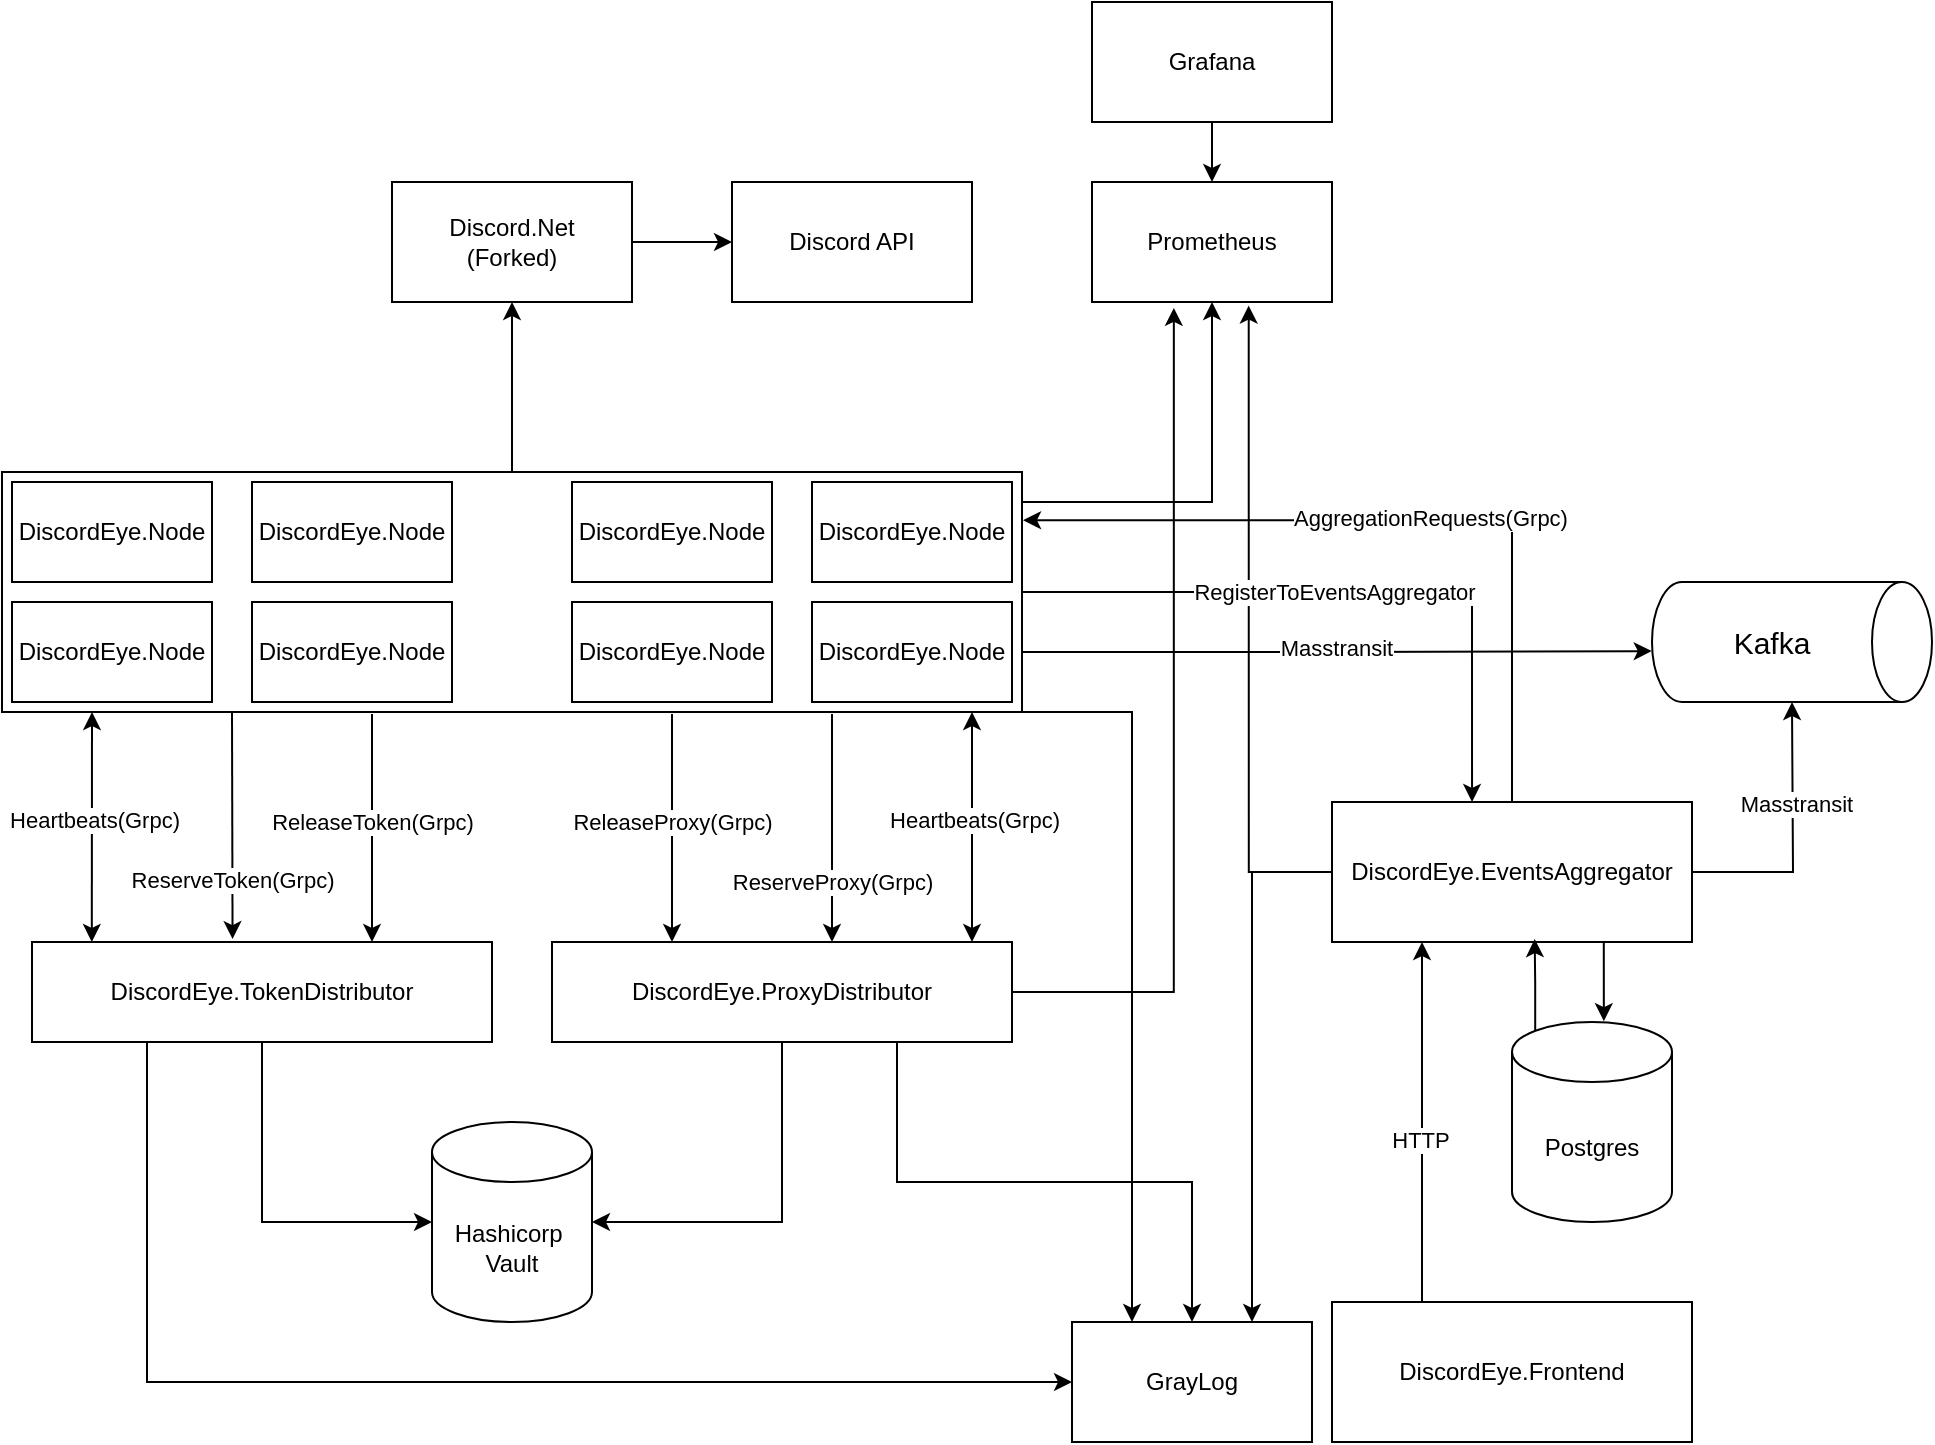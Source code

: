 <mxfile version="24.8.6">
  <diagram name="Страница — 1" id="kYHOF3FITAPOy7uCtLVG">
    <mxGraphModel dx="2715" dy="704" grid="1" gridSize="10" guides="1" tooltips="1" connect="1" arrows="1" fold="1" page="1" pageScale="1" pageWidth="827" pageHeight="1169" background="#ffffff" math="0" shadow="0">
      <root>
        <mxCell id="0" />
        <mxCell id="1" parent="0" />
        <mxCell id="4g26W-je0epKYsVc1hKr-1" value="Discord API" style="rounded=0;whiteSpace=wrap;html=1;" parent="1" vertex="1">
          <mxGeometry x="140" y="380" width="120" height="60" as="geometry" />
        </mxCell>
        <mxCell id="4g26W-je0epKYsVc1hKr-2" style="edgeStyle=orthogonalEdgeStyle;rounded=0;orthogonalLoop=1;jettySize=auto;html=1;" parent="1" source="4g26W-je0epKYsVc1hKr-3" target="4g26W-je0epKYsVc1hKr-1" edge="1">
          <mxGeometry relative="1" as="geometry" />
        </mxCell>
        <mxCell id="4g26W-je0epKYsVc1hKr-3" value="Discord.Net&lt;br&gt;(Forked)" style="rounded=0;whiteSpace=wrap;html=1;" parent="1" vertex="1">
          <mxGeometry x="-30" y="380" width="120" height="60" as="geometry" />
        </mxCell>
        <mxCell id="4g26W-je0epKYsVc1hKr-4" value="" style="group" parent="1" vertex="1" connectable="0">
          <mxGeometry x="600" y="580" width="140" height="60" as="geometry" />
        </mxCell>
        <mxCell id="4g26W-je0epKYsVc1hKr-5" value="" style="shape=cylinder3;whiteSpace=wrap;html=1;boundedLbl=1;backgroundOutline=1;size=15;rotation=90;" parent="4g26W-je0epKYsVc1hKr-4" vertex="1">
          <mxGeometry x="40" y="-40" width="60" height="140" as="geometry" />
        </mxCell>
        <mxCell id="4g26W-je0epKYsVc1hKr-6" value="&lt;font style=&quot;font-size: 15px;&quot;&gt;Kafka&lt;/font&gt;" style="text;html=1;align=center;verticalAlign=middle;whiteSpace=wrap;rounded=0;" parent="4g26W-je0epKYsVc1hKr-4" vertex="1">
          <mxGeometry x="30" y="15" width="60" height="30" as="geometry" />
        </mxCell>
        <mxCell id="vA8BbCd4DQbsN9h1cKCq-29" style="edgeStyle=orthogonalEdgeStyle;rounded=0;orthogonalLoop=1;jettySize=auto;html=1;" parent="1" source="4g26W-je0epKYsVc1hKr-13" edge="1">
          <mxGeometry relative="1" as="geometry">
            <mxPoint x="670" y="640" as="targetPoint" />
          </mxGeometry>
        </mxCell>
        <mxCell id="vA8BbCd4DQbsN9h1cKCq-30" value="Masstransit" style="edgeLabel;html=1;align=center;verticalAlign=middle;resizable=0;points=[];" parent="vA8BbCd4DQbsN9h1cKCq-29" vertex="1" connectable="0">
          <mxGeometry x="0.256" y="-1" relative="1" as="geometry">
            <mxPoint as="offset" />
          </mxGeometry>
        </mxCell>
        <mxCell id="vA8BbCd4DQbsN9h1cKCq-36" style="edgeStyle=orthogonalEdgeStyle;rounded=0;orthogonalLoop=1;jettySize=auto;html=1;exitX=0.5;exitY=0;exitDx=0;exitDy=0;entryX=1.001;entryY=0.201;entryDx=0;entryDy=0;entryPerimeter=0;" parent="1" source="4g26W-je0epKYsVc1hKr-13" target="4g26W-je0epKYsVc1hKr-15" edge="1">
          <mxGeometry relative="1" as="geometry">
            <mxPoint x="300" y="550" as="targetPoint" />
            <Array as="points">
              <mxPoint x="530" y="549" />
            </Array>
          </mxGeometry>
        </mxCell>
        <mxCell id="vA8BbCd4DQbsN9h1cKCq-37" value="AggregationRequests(Grpc)" style="edgeLabel;html=1;align=center;verticalAlign=middle;resizable=0;points=[];" parent="vA8BbCd4DQbsN9h1cKCq-36" vertex="1" connectable="0">
          <mxGeometry x="0.217" y="-1" relative="1" as="geometry">
            <mxPoint x="52" as="offset" />
          </mxGeometry>
        </mxCell>
        <mxCell id="DhaIcL09iX57BgCJI6wy-38" style="edgeStyle=orthogonalEdgeStyle;rounded=0;orthogonalLoop=1;jettySize=auto;html=1;entryX=0.75;entryY=0;entryDx=0;entryDy=0;" parent="1" source="4g26W-je0epKYsVc1hKr-13" target="DhaIcL09iX57BgCJI6wy-36" edge="1">
          <mxGeometry relative="1" as="geometry">
            <Array as="points">
              <mxPoint x="400" y="725" />
            </Array>
          </mxGeometry>
        </mxCell>
        <mxCell id="4g26W-je0epKYsVc1hKr-13" value="DiscordEye.EventsAggregator" style="rounded=0;whiteSpace=wrap;html=1;" parent="1" vertex="1">
          <mxGeometry x="440" y="690" width="180" height="70" as="geometry" />
        </mxCell>
        <mxCell id="DhaIcL09iX57BgCJI6wy-40" style="edgeStyle=orthogonalEdgeStyle;rounded=0;orthogonalLoop=1;jettySize=auto;html=1;exitX=0.75;exitY=1;exitDx=0;exitDy=0;" parent="1" source="4g26W-je0epKYsVc1hKr-24" target="DhaIcL09iX57BgCJI6wy-36" edge="1">
          <mxGeometry relative="1" as="geometry" />
        </mxCell>
        <mxCell id="4g26W-je0epKYsVc1hKr-24" value="DiscordEye.ProxyDistributor" style="rounded=0;whiteSpace=wrap;html=1;" parent="1" vertex="1">
          <mxGeometry x="50" y="760" width="230" height="50" as="geometry" />
        </mxCell>
        <mxCell id="4g26W-je0epKYsVc1hKr-32" style="edgeStyle=orthogonalEdgeStyle;rounded=0;orthogonalLoop=1;jettySize=auto;html=1;entryX=0.25;entryY=1;entryDx=0;entryDy=0;exitX=0.25;exitY=0;exitDx=0;exitDy=0;" parent="1" source="4g26W-je0epKYsVc1hKr-34" target="4g26W-je0epKYsVc1hKr-13" edge="1">
          <mxGeometry relative="1" as="geometry" />
        </mxCell>
        <mxCell id="4g26W-je0epKYsVc1hKr-33" value="HTTP" style="edgeLabel;html=1;align=center;verticalAlign=middle;resizable=0;points=[];" parent="4g26W-je0epKYsVc1hKr-32" vertex="1" connectable="0">
          <mxGeometry x="-0.1" y="1" relative="1" as="geometry">
            <mxPoint as="offset" />
          </mxGeometry>
        </mxCell>
        <mxCell id="4g26W-je0epKYsVc1hKr-34" value="DiscordEye.Frontend" style="rounded=0;whiteSpace=wrap;html=1;" parent="1" vertex="1">
          <mxGeometry x="440" y="940" width="180" height="70" as="geometry" />
        </mxCell>
        <mxCell id="4g26W-je0epKYsVc1hKr-47" value="Hashicorp&amp;nbsp;&lt;div&gt;Vault&lt;/div&gt;" style="shape=cylinder3;whiteSpace=wrap;html=1;boundedLbl=1;backgroundOutline=1;size=15;" parent="1" vertex="1">
          <mxGeometry x="-10" y="850" width="80" height="100" as="geometry" />
        </mxCell>
        <mxCell id="vA8BbCd4DQbsN9h1cKCq-19" style="edgeStyle=orthogonalEdgeStyle;rounded=0;orthogonalLoop=1;jettySize=auto;html=1;" parent="1" source="4g26W-je0epKYsVc1hKr-15" target="4g26W-je0epKYsVc1hKr-3" edge="1">
          <mxGeometry relative="1" as="geometry" />
        </mxCell>
        <mxCell id="vA8BbCd4DQbsN9h1cKCq-27" style="edgeStyle=orthogonalEdgeStyle;rounded=0;orthogonalLoop=1;jettySize=auto;html=1;" parent="1" source="vA8BbCd4DQbsN9h1cKCq-25" target="vA8BbCd4DQbsN9h1cKCq-26" edge="1">
          <mxGeometry relative="1" as="geometry" />
        </mxCell>
        <mxCell id="vA8BbCd4DQbsN9h1cKCq-25" value="Grafana" style="rounded=0;whiteSpace=wrap;html=1;" parent="1" vertex="1">
          <mxGeometry x="320" y="290" width="120" height="60" as="geometry" />
        </mxCell>
        <mxCell id="vA8BbCd4DQbsN9h1cKCq-26" value="Prometheus" style="rounded=0;whiteSpace=wrap;html=1;" parent="1" vertex="1">
          <mxGeometry x="320" y="380" width="120" height="60" as="geometry" />
        </mxCell>
        <mxCell id="vA8BbCd4DQbsN9h1cKCq-28" style="edgeStyle=orthogonalEdgeStyle;rounded=0;orthogonalLoop=1;jettySize=auto;html=1;entryX=0.5;entryY=1;entryDx=0;entryDy=0;" parent="1" source="4g26W-je0epKYsVc1hKr-15" target="vA8BbCd4DQbsN9h1cKCq-26" edge="1">
          <mxGeometry relative="1" as="geometry">
            <Array as="points">
              <mxPoint x="380" y="540" />
            </Array>
          </mxGeometry>
        </mxCell>
        <mxCell id="vA8BbCd4DQbsN9h1cKCq-31" style="edgeStyle=orthogonalEdgeStyle;rounded=0;orthogonalLoop=1;jettySize=auto;html=1;entryX=0.576;entryY=1.001;entryDx=0;entryDy=0;entryPerimeter=0;exitX=1;exitY=0.75;exitDx=0;exitDy=0;" parent="1" source="4g26W-je0epKYsVc1hKr-15" target="4g26W-je0epKYsVc1hKr-5" edge="1">
          <mxGeometry relative="1" as="geometry">
            <mxPoint x="290" y="615" as="sourcePoint" />
          </mxGeometry>
        </mxCell>
        <mxCell id="vA8BbCd4DQbsN9h1cKCq-32" value="Masstransit" style="edgeLabel;html=1;align=center;verticalAlign=middle;resizable=0;points=[];" parent="vA8BbCd4DQbsN9h1cKCq-31" vertex="1" connectable="0">
          <mxGeometry x="0.002" y="2" relative="1" as="geometry">
            <mxPoint x="-1" as="offset" />
          </mxGeometry>
        </mxCell>
        <mxCell id="vA8BbCd4DQbsN9h1cKCq-33" style="edgeStyle=orthogonalEdgeStyle;rounded=0;orthogonalLoop=1;jettySize=auto;html=1;entryX=0.653;entryY=1.03;entryDx=0;entryDy=0;entryPerimeter=0;" parent="1" source="4g26W-je0epKYsVc1hKr-13" target="vA8BbCd4DQbsN9h1cKCq-26" edge="1">
          <mxGeometry relative="1" as="geometry">
            <Array as="points">
              <mxPoint x="398" y="725" />
            </Array>
          </mxGeometry>
        </mxCell>
        <mxCell id="vA8BbCd4DQbsN9h1cKCq-34" style="edgeStyle=orthogonalEdgeStyle;rounded=0;orthogonalLoop=1;jettySize=auto;html=1;entryX=0.341;entryY=1.049;entryDx=0;entryDy=0;entryPerimeter=0;" parent="1" source="4g26W-je0epKYsVc1hKr-24" target="vA8BbCd4DQbsN9h1cKCq-26" edge="1">
          <mxGeometry relative="1" as="geometry" />
        </mxCell>
        <mxCell id="vA8BbCd4DQbsN9h1cKCq-38" style="edgeStyle=orthogonalEdgeStyle;rounded=0;orthogonalLoop=1;jettySize=auto;html=1;entryX=0.389;entryY=0;entryDx=0;entryDy=0;entryPerimeter=0;" parent="1" source="4g26W-je0epKYsVc1hKr-15" target="4g26W-je0epKYsVc1hKr-13" edge="1">
          <mxGeometry relative="1" as="geometry" />
        </mxCell>
        <mxCell id="vA8BbCd4DQbsN9h1cKCq-39" value="RegisterToEventsAggregator" style="edgeLabel;html=1;align=center;verticalAlign=middle;resizable=0;points=[];" parent="vA8BbCd4DQbsN9h1cKCq-38" vertex="1" connectable="0">
          <mxGeometry x="-0.055" relative="1" as="geometry">
            <mxPoint as="offset" />
          </mxGeometry>
        </mxCell>
        <mxCell id="DhaIcL09iX57BgCJI6wy-41" style="edgeStyle=orthogonalEdgeStyle;rounded=0;orthogonalLoop=1;jettySize=auto;html=1;exitX=0.25;exitY=1;exitDx=0;exitDy=0;entryX=0;entryY=0.5;entryDx=0;entryDy=0;" parent="1" source="DhaIcL09iX57BgCJI6wy-2" target="DhaIcL09iX57BgCJI6wy-36" edge="1">
          <mxGeometry relative="1" as="geometry" />
        </mxCell>
        <mxCell id="DhaIcL09iX57BgCJI6wy-2" value="DiscordEye.TokenDistributor" style="rounded=0;whiteSpace=wrap;html=1;" parent="1" vertex="1">
          <mxGeometry x="-210" y="760" width="230" height="50" as="geometry" />
        </mxCell>
        <mxCell id="DhaIcL09iX57BgCJI6wy-3" style="edgeStyle=orthogonalEdgeStyle;rounded=0;orthogonalLoop=1;jettySize=auto;html=1;entryX=1;entryY=0.5;entryDx=0;entryDy=0;entryPerimeter=0;" parent="1" source="4g26W-je0epKYsVc1hKr-24" target="4g26W-je0epKYsVc1hKr-47" edge="1">
          <mxGeometry relative="1" as="geometry" />
        </mxCell>
        <mxCell id="DhaIcL09iX57BgCJI6wy-4" style="edgeStyle=orthogonalEdgeStyle;rounded=0;orthogonalLoop=1;jettySize=auto;html=1;entryX=0;entryY=0.5;entryDx=0;entryDy=0;entryPerimeter=0;" parent="1" source="DhaIcL09iX57BgCJI6wy-2" target="4g26W-je0epKYsVc1hKr-47" edge="1">
          <mxGeometry relative="1" as="geometry" />
        </mxCell>
        <mxCell id="DhaIcL09iX57BgCJI6wy-16" value="" style="group" parent="1" vertex="1" connectable="0">
          <mxGeometry x="-225" y="525" width="510" height="120" as="geometry" />
        </mxCell>
        <mxCell id="4g26W-je0epKYsVc1hKr-15" value="" style="rounded=0;whiteSpace=wrap;html=1;" parent="DhaIcL09iX57BgCJI6wy-16" vertex="1">
          <mxGeometry width="510" height="120" as="geometry" />
        </mxCell>
        <mxCell id="vA8BbCd4DQbsN9h1cKCq-2" value="DiscordEye.Node" style="rounded=0;whiteSpace=wrap;html=1;" parent="DhaIcL09iX57BgCJI6wy-16" vertex="1">
          <mxGeometry x="285" y="65" width="100" height="50" as="geometry" />
        </mxCell>
        <mxCell id="vA8BbCd4DQbsN9h1cKCq-3" value="DiscordEye.Node" style="rounded=0;whiteSpace=wrap;html=1;" parent="DhaIcL09iX57BgCJI6wy-16" vertex="1">
          <mxGeometry x="405" y="65" width="100" height="50" as="geometry" />
        </mxCell>
        <mxCell id="vA8BbCd4DQbsN9h1cKCq-4" value="DiscordEye.Node" style="rounded=0;whiteSpace=wrap;html=1;" parent="DhaIcL09iX57BgCJI6wy-16" vertex="1">
          <mxGeometry x="285" y="5" width="100" height="50" as="geometry" />
        </mxCell>
        <mxCell id="vA8BbCd4DQbsN9h1cKCq-5" value="DiscordEye.Node" style="rounded=0;whiteSpace=wrap;html=1;" parent="DhaIcL09iX57BgCJI6wy-16" vertex="1">
          <mxGeometry x="405" y="5" width="100" height="50" as="geometry" />
        </mxCell>
        <mxCell id="DhaIcL09iX57BgCJI6wy-11" value="DiscordEye.Node" style="rounded=0;whiteSpace=wrap;html=1;" parent="DhaIcL09iX57BgCJI6wy-16" vertex="1">
          <mxGeometry x="5" y="65" width="100" height="50" as="geometry" />
        </mxCell>
        <mxCell id="DhaIcL09iX57BgCJI6wy-12" value="DiscordEye.Node" style="rounded=0;whiteSpace=wrap;html=1;" parent="DhaIcL09iX57BgCJI6wy-16" vertex="1">
          <mxGeometry x="125" y="65" width="100" height="50" as="geometry" />
        </mxCell>
        <mxCell id="DhaIcL09iX57BgCJI6wy-13" value="DiscordEye.Node" style="rounded=0;whiteSpace=wrap;html=1;" parent="DhaIcL09iX57BgCJI6wy-16" vertex="1">
          <mxGeometry x="5" y="5" width="100" height="50" as="geometry" />
        </mxCell>
        <mxCell id="DhaIcL09iX57BgCJI6wy-14" value="DiscordEye.Node" style="rounded=0;whiteSpace=wrap;html=1;" parent="DhaIcL09iX57BgCJI6wy-16" vertex="1">
          <mxGeometry x="125" y="5" width="100" height="50" as="geometry" />
        </mxCell>
        <mxCell id="DhaIcL09iX57BgCJI6wy-18" value="" style="endArrow=classic;startArrow=classic;html=1;rounded=0;exitX=0.13;exitY=0;exitDx=0;exitDy=0;exitPerimeter=0;" parent="1" source="DhaIcL09iX57BgCJI6wy-2" edge="1">
          <mxGeometry width="50" height="50" relative="1" as="geometry">
            <mxPoint x="-180" y="725" as="sourcePoint" />
            <mxPoint x="-180" y="645" as="targetPoint" />
          </mxGeometry>
        </mxCell>
        <mxCell id="DhaIcL09iX57BgCJI6wy-20" value="Heartbeats(Grpc)" style="edgeLabel;html=1;align=center;verticalAlign=middle;resizable=0;points=[];" parent="DhaIcL09iX57BgCJI6wy-18" vertex="1" connectable="0">
          <mxGeometry x="0.057" y="-1" relative="1" as="geometry">
            <mxPoint as="offset" />
          </mxGeometry>
        </mxCell>
        <mxCell id="DhaIcL09iX57BgCJI6wy-21" value="" style="endArrow=classic;startArrow=classic;html=1;rounded=0;exitX=0.13;exitY=0;exitDx=0;exitDy=0;exitPerimeter=0;" parent="1" edge="1">
          <mxGeometry width="50" height="50" relative="1" as="geometry">
            <mxPoint x="260" y="760" as="sourcePoint" />
            <mxPoint x="260" y="645" as="targetPoint" />
          </mxGeometry>
        </mxCell>
        <mxCell id="DhaIcL09iX57BgCJI6wy-22" value="Heartbeats(Grpc)" style="edgeLabel;html=1;align=center;verticalAlign=middle;resizable=0;points=[];" parent="DhaIcL09iX57BgCJI6wy-21" vertex="1" connectable="0">
          <mxGeometry x="0.057" y="-1" relative="1" as="geometry">
            <mxPoint as="offset" />
          </mxGeometry>
        </mxCell>
        <mxCell id="DhaIcL09iX57BgCJI6wy-23" value="" style="endArrow=classic;html=1;rounded=0;entryX=0.436;entryY=-0.029;entryDx=0;entryDy=0;entryPerimeter=0;" parent="1" target="DhaIcL09iX57BgCJI6wy-2" edge="1">
          <mxGeometry width="50" height="50" relative="1" as="geometry">
            <mxPoint x="-110" y="645" as="sourcePoint" />
            <mxPoint x="-110" y="725" as="targetPoint" />
          </mxGeometry>
        </mxCell>
        <mxCell id="DhaIcL09iX57BgCJI6wy-25" value="ReserveToken(Grpc)" style="edgeLabel;html=1;align=center;verticalAlign=middle;resizable=0;points=[];" parent="DhaIcL09iX57BgCJI6wy-23" vertex="1" connectable="0">
          <mxGeometry x="0.478" relative="1" as="geometry">
            <mxPoint as="offset" />
          </mxGeometry>
        </mxCell>
        <mxCell id="DhaIcL09iX57BgCJI6wy-26" value="" style="endArrow=classic;html=1;rounded=0;entryX=0.436;entryY=-0.029;entryDx=0;entryDy=0;entryPerimeter=0;" parent="1" edge="1">
          <mxGeometry width="50" height="50" relative="1" as="geometry">
            <mxPoint x="-40" y="646" as="sourcePoint" />
            <mxPoint x="-40" y="760" as="targetPoint" />
          </mxGeometry>
        </mxCell>
        <mxCell id="DhaIcL09iX57BgCJI6wy-27" value="ReleaseToken(Grpc)" style="edgeLabel;html=1;align=center;verticalAlign=middle;resizable=0;points=[];" parent="DhaIcL09iX57BgCJI6wy-26" vertex="1" connectable="0">
          <mxGeometry x="0.478" relative="1" as="geometry">
            <mxPoint y="-30" as="offset" />
          </mxGeometry>
        </mxCell>
        <mxCell id="DhaIcL09iX57BgCJI6wy-31" value="" style="endArrow=classic;html=1;rounded=0;entryX=0.436;entryY=-0.029;entryDx=0;entryDy=0;entryPerimeter=0;" parent="1" edge="1">
          <mxGeometry width="50" height="50" relative="1" as="geometry">
            <mxPoint x="190" y="646" as="sourcePoint" />
            <mxPoint x="190" y="760" as="targetPoint" />
          </mxGeometry>
        </mxCell>
        <mxCell id="DhaIcL09iX57BgCJI6wy-32" value="ReserveProxy(Grpc)" style="edgeLabel;html=1;align=center;verticalAlign=middle;resizable=0;points=[];" parent="DhaIcL09iX57BgCJI6wy-31" vertex="1" connectable="0">
          <mxGeometry x="0.478" relative="1" as="geometry">
            <mxPoint as="offset" />
          </mxGeometry>
        </mxCell>
        <mxCell id="DhaIcL09iX57BgCJI6wy-33" value="" style="endArrow=classic;html=1;rounded=0;entryX=0.436;entryY=-0.029;entryDx=0;entryDy=0;entryPerimeter=0;" parent="1" edge="1">
          <mxGeometry width="50" height="50" relative="1" as="geometry">
            <mxPoint x="110" y="646" as="sourcePoint" />
            <mxPoint x="110" y="760" as="targetPoint" />
          </mxGeometry>
        </mxCell>
        <mxCell id="DhaIcL09iX57BgCJI6wy-34" value="ReleaseProxy(Grpc)" style="edgeLabel;html=1;align=center;verticalAlign=middle;resizable=0;points=[];" parent="DhaIcL09iX57BgCJI6wy-33" vertex="1" connectable="0">
          <mxGeometry x="0.478" relative="1" as="geometry">
            <mxPoint y="-30" as="offset" />
          </mxGeometry>
        </mxCell>
        <mxCell id="DhaIcL09iX57BgCJI6wy-36" value="GrayLog" style="rounded=0;whiteSpace=wrap;html=1;" parent="1" vertex="1">
          <mxGeometry x="310" y="950" width="120" height="60" as="geometry" />
        </mxCell>
        <mxCell id="DhaIcL09iX57BgCJI6wy-42" style="edgeStyle=orthogonalEdgeStyle;rounded=0;orthogonalLoop=1;jettySize=auto;html=1;exitX=1;exitY=1;exitDx=0;exitDy=0;entryX=0.25;entryY=0;entryDx=0;entryDy=0;" parent="1" source="4g26W-je0epKYsVc1hKr-15" target="DhaIcL09iX57BgCJI6wy-36" edge="1">
          <mxGeometry relative="1" as="geometry">
            <Array as="points">
              <mxPoint x="340" y="645" />
            </Array>
          </mxGeometry>
        </mxCell>
        <mxCell id="J1ury0xqdM9F9IESZE66-1" value="Postgres" style="shape=cylinder3;whiteSpace=wrap;html=1;boundedLbl=1;backgroundOutline=1;size=15;" vertex="1" parent="1">
          <mxGeometry x="530" y="800" width="80" height="100" as="geometry" />
        </mxCell>
        <mxCell id="J1ury0xqdM9F9IESZE66-2" style="edgeStyle=orthogonalEdgeStyle;rounded=0;orthogonalLoop=1;jettySize=auto;html=1;exitX=0.145;exitY=0;exitDx=0;exitDy=4.35;exitPerimeter=0;entryX=0.563;entryY=0.979;entryDx=0;entryDy=0;entryPerimeter=0;" edge="1" parent="1" source="J1ury0xqdM9F9IESZE66-1" target="4g26W-je0epKYsVc1hKr-13">
          <mxGeometry relative="1" as="geometry" />
        </mxCell>
        <mxCell id="J1ury0xqdM9F9IESZE66-4" style="edgeStyle=orthogonalEdgeStyle;rounded=0;orthogonalLoop=1;jettySize=auto;html=1;entryX=0.574;entryY=-0.004;entryDx=0;entryDy=0;entryPerimeter=0;exitX=0.778;exitY=1;exitDx=0;exitDy=0;exitPerimeter=0;" edge="1" parent="1" source="4g26W-je0epKYsVc1hKr-13" target="J1ury0xqdM9F9IESZE66-1">
          <mxGeometry relative="1" as="geometry">
            <mxPoint x="580" y="770" as="sourcePoint" />
          </mxGeometry>
        </mxCell>
      </root>
    </mxGraphModel>
  </diagram>
</mxfile>
